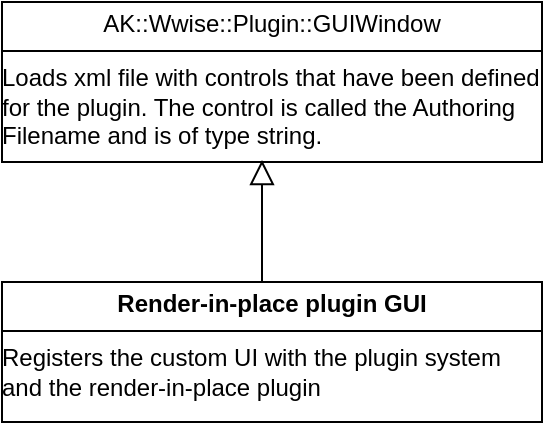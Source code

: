 <mxfile version="26.0.16">
  <diagram id="C5RBs43oDa-KdzZeNtuy" name="Page-1">
    <mxGraphModel dx="880" dy="426" grid="1" gridSize="10" guides="1" tooltips="1" connect="1" arrows="1" fold="1" page="1" pageScale="1" pageWidth="827" pageHeight="1169" math="0" shadow="0">
      <root>
        <mxCell id="WIyWlLk6GJQsqaUBKTNV-0" />
        <mxCell id="WIyWlLk6GJQsqaUBKTNV-1" parent="WIyWlLk6GJQsqaUBKTNV-0" />
        <mxCell id="UsuCnhHAHg_JXia3XkVa-7" value="&lt;p style=&quot;margin: 4px 0px 0px; text-align: center;&quot;&gt;AK::Wwise::Plugin::GUIWindow&lt;/p&gt;&lt;hr size=&quot;1&quot; style=&quot;border-style:solid;&quot;&gt;&lt;div style=&quot;height:2px;&quot;&gt;Loads xml file with controls that have been defined for the plugin. The control is called the Authoring Filename and is of type string.&lt;/div&gt;&lt;div style=&quot;height:2px;&quot;&gt;&lt;br&gt;&lt;/div&gt;" style="verticalAlign=top;align=left;overflow=fill;html=1;whiteSpace=wrap;spacingTop=0;spacingLeft=0;spacingBottom=0;spacingRight=0;perimeterSpacing=0;" vertex="1" parent="WIyWlLk6GJQsqaUBKTNV-1">
          <mxGeometry x="190" y="80" width="270" height="80" as="geometry" />
        </mxCell>
        <mxCell id="UsuCnhHAHg_JXia3XkVa-9" value="&lt;p style=&quot;margin:0px;margin-top:4px;text-align:center;&quot;&gt;&lt;b&gt;Render-in-place plugin GUI&lt;/b&gt;&lt;/p&gt;&lt;hr size=&quot;1&quot; style=&quot;border-style:solid;&quot;&gt;&lt;div style=&quot;height:2px;&quot;&gt;Registers the custom UI with the plugin system and the render-in-place plugin&lt;/div&gt;" style="verticalAlign=top;align=left;overflow=fill;html=1;whiteSpace=wrap;" vertex="1" parent="WIyWlLk6GJQsqaUBKTNV-1">
          <mxGeometry x="190" y="220" width="270" height="70" as="geometry" />
        </mxCell>
        <mxCell id="UsuCnhHAHg_JXia3XkVa-11" value="" style="endArrow=block;endSize=10;endFill=0;shadow=0;strokeWidth=1;rounded=0;elbow=vertical;" edge="1" parent="WIyWlLk6GJQsqaUBKTNV-1">
          <mxGeometry width="160" relative="1" as="geometry">
            <mxPoint x="320" y="220" as="sourcePoint" />
            <mxPoint x="320" y="159" as="targetPoint" />
          </mxGeometry>
        </mxCell>
      </root>
    </mxGraphModel>
  </diagram>
</mxfile>
